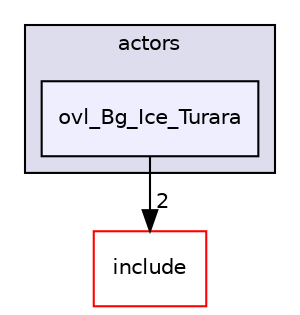 digraph "src/overlays/actors/ovl_Bg_Ice_Turara" {
  compound=true
  node [ fontsize="10", fontname="Helvetica"];
  edge [ labelfontsize="10", labelfontname="Helvetica"];
  subgraph clusterdir_e93473484be31ce7bcb356bd643a22f8 {
    graph [ bgcolor="#ddddee", pencolor="black", label="actors" fontname="Helvetica", fontsize="10", URL="dir_e93473484be31ce7bcb356bd643a22f8.html"]
  dir_11a03c321f50a82c0a25ad729d02dea5 [shape=box, label="ovl_Bg_Ice_Turara", style="filled", fillcolor="#eeeeff", pencolor="black", URL="dir_11a03c321f50a82c0a25ad729d02dea5.html"];
  }
  dir_d44c64559bbebec7f509842c48db8b23 [shape=box label="include" fillcolor="white" style="filled" color="red" URL="dir_d44c64559bbebec7f509842c48db8b23.html"];
  dir_11a03c321f50a82c0a25ad729d02dea5->dir_d44c64559bbebec7f509842c48db8b23 [headlabel="2", labeldistance=1.5 headhref="dir_000063_000000.html"];
}
